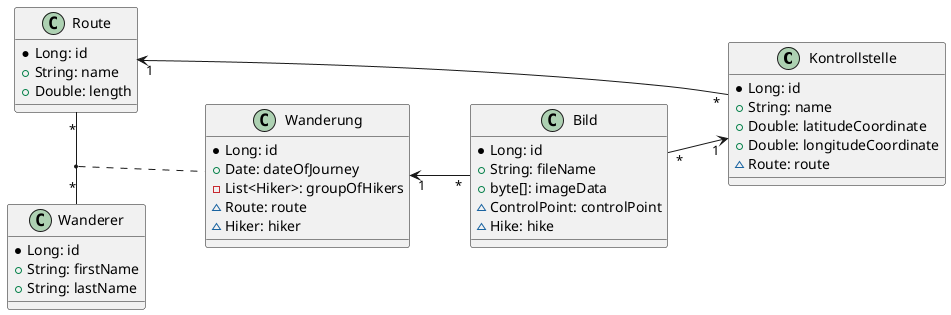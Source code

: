 @startuml
left to right direction
class Kontrollstelle {
    * Long: id
    + String: name
    + Double: latitudeCoordinate
    + Double: longitudeCoordinate
    ~ Route: route
}

class Route {
    * Long: id
    + String: name
    + Double: length
}

class Wanderung {
    * Long: id
    + Date: dateOfJourney
    - List<Hiker>: groupOfHikers
    ~ Route: route
    ~ Hiker: hiker
}

class Wanderer {
    * Long: id
    + String: firstName
    + String: lastName
}

class Bild {
    * Long: id
    + String: fileName
    + byte[]: imageData
    ~ ControlPoint: controlPoint
    ~ Hike: hike
}

Bild "*" --> "1" Kontrollstelle

Kontrollstelle "*" --> "1" Route

Route "*" - "*" Wanderer
(Route, Wanderer) .. Wanderung


Wanderung "1" <-- "*" Bild
@enduml